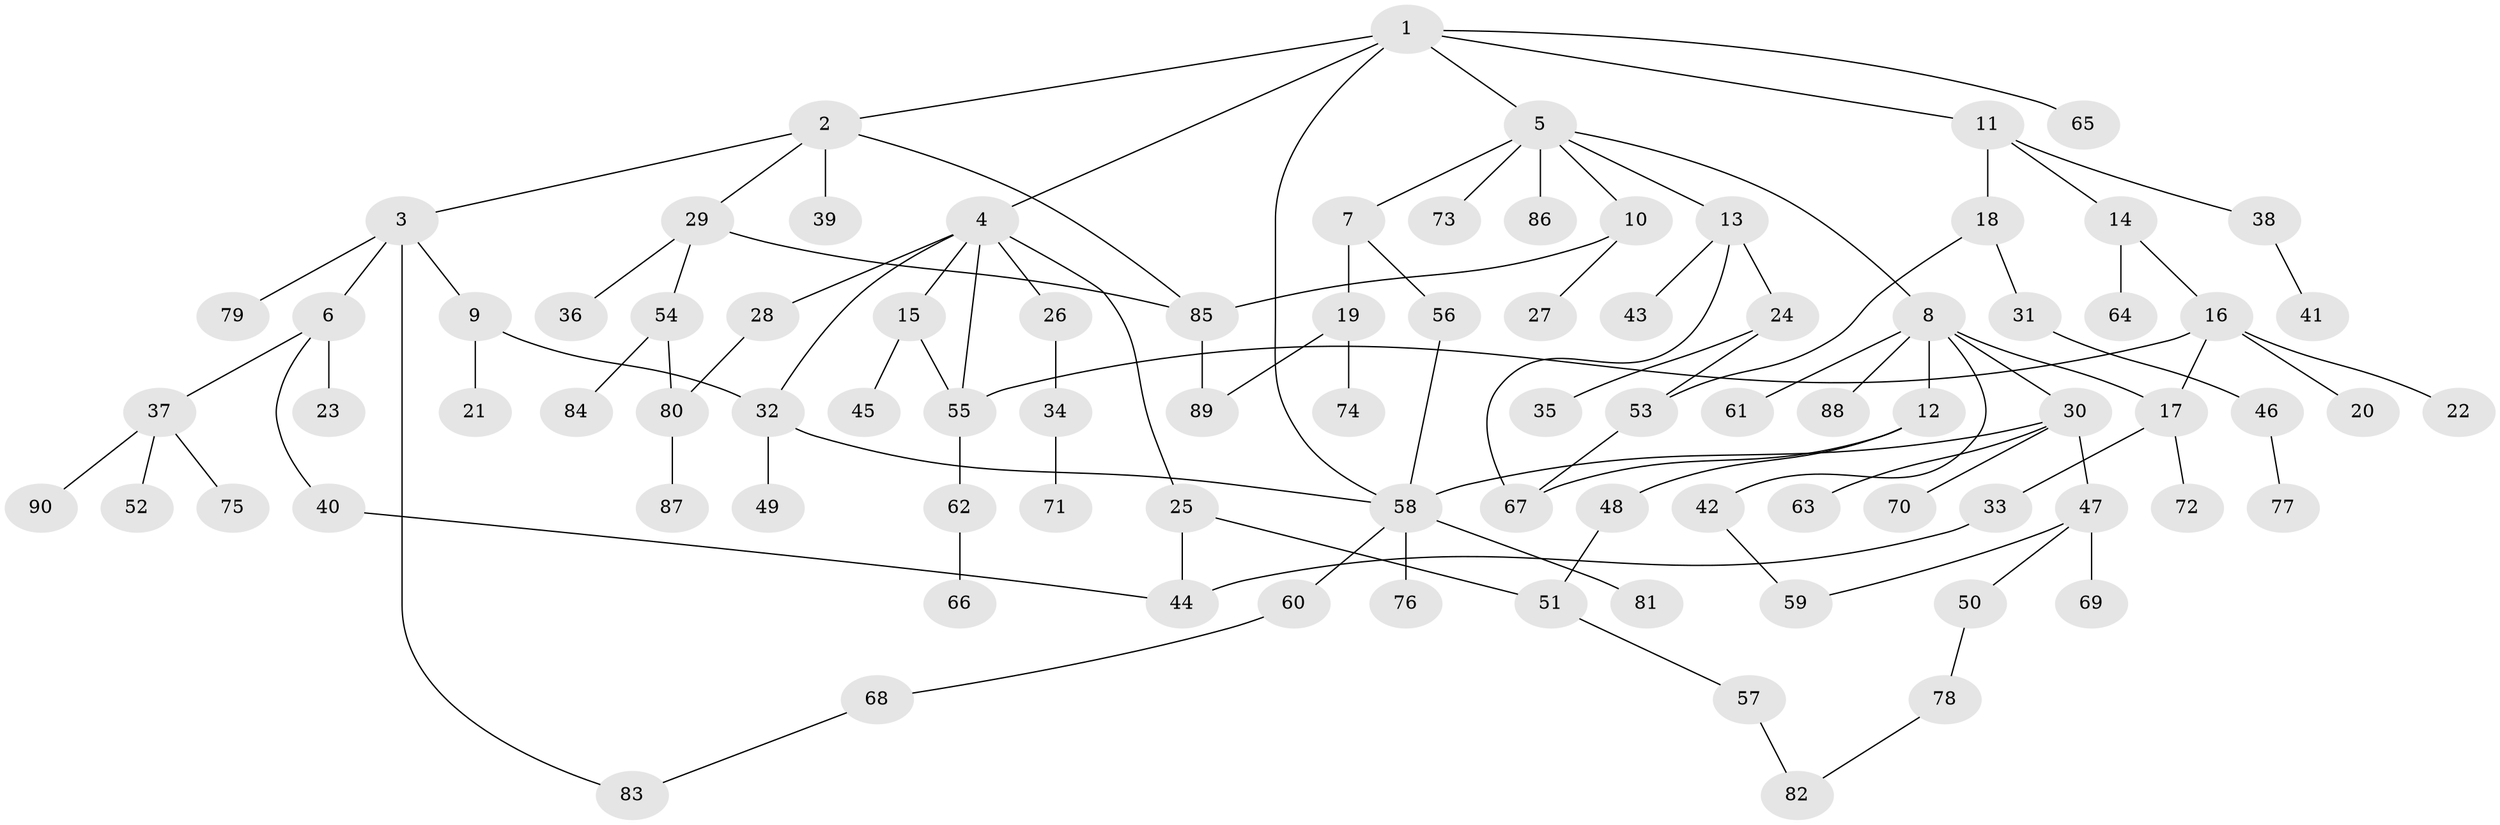 // Generated by graph-tools (version 1.1) at 2025/49/03/09/25 03:49:18]
// undirected, 90 vertices, 109 edges
graph export_dot {
graph [start="1"]
  node [color=gray90,style=filled];
  1;
  2;
  3;
  4;
  5;
  6;
  7;
  8;
  9;
  10;
  11;
  12;
  13;
  14;
  15;
  16;
  17;
  18;
  19;
  20;
  21;
  22;
  23;
  24;
  25;
  26;
  27;
  28;
  29;
  30;
  31;
  32;
  33;
  34;
  35;
  36;
  37;
  38;
  39;
  40;
  41;
  42;
  43;
  44;
  45;
  46;
  47;
  48;
  49;
  50;
  51;
  52;
  53;
  54;
  55;
  56;
  57;
  58;
  59;
  60;
  61;
  62;
  63;
  64;
  65;
  66;
  67;
  68;
  69;
  70;
  71;
  72;
  73;
  74;
  75;
  76;
  77;
  78;
  79;
  80;
  81;
  82;
  83;
  84;
  85;
  86;
  87;
  88;
  89;
  90;
  1 -- 2;
  1 -- 4;
  1 -- 5;
  1 -- 11;
  1 -- 65;
  1 -- 58;
  2 -- 3;
  2 -- 29;
  2 -- 39;
  2 -- 85;
  3 -- 6;
  3 -- 9;
  3 -- 79;
  3 -- 83;
  4 -- 15;
  4 -- 25;
  4 -- 26;
  4 -- 28;
  4 -- 32;
  4 -- 55;
  5 -- 7;
  5 -- 8;
  5 -- 10;
  5 -- 13;
  5 -- 73;
  5 -- 86;
  6 -- 23;
  6 -- 37;
  6 -- 40;
  7 -- 19;
  7 -- 56;
  8 -- 12;
  8 -- 30;
  8 -- 42;
  8 -- 61;
  8 -- 88;
  8 -- 17;
  9 -- 21;
  9 -- 32;
  10 -- 27;
  10 -- 85;
  11 -- 14;
  11 -- 18;
  11 -- 38;
  12 -- 48;
  12 -- 67;
  13 -- 24;
  13 -- 43;
  13 -- 67;
  14 -- 16;
  14 -- 64;
  15 -- 45;
  15 -- 55;
  16 -- 17;
  16 -- 20;
  16 -- 22;
  16 -- 55;
  17 -- 33;
  17 -- 72;
  18 -- 31;
  18 -- 53;
  19 -- 74;
  19 -- 89;
  24 -- 35;
  24 -- 53;
  25 -- 44;
  25 -- 51;
  26 -- 34;
  28 -- 80;
  29 -- 36;
  29 -- 54;
  29 -- 85;
  30 -- 47;
  30 -- 63;
  30 -- 70;
  30 -- 58;
  31 -- 46;
  32 -- 49;
  32 -- 58;
  33 -- 44;
  34 -- 71;
  37 -- 52;
  37 -- 75;
  37 -- 90;
  38 -- 41;
  40 -- 44;
  42 -- 59;
  46 -- 77;
  47 -- 50;
  47 -- 69;
  47 -- 59;
  48 -- 51;
  50 -- 78;
  51 -- 57;
  53 -- 67;
  54 -- 84;
  54 -- 80;
  55 -- 62;
  56 -- 58;
  57 -- 82;
  58 -- 60;
  58 -- 76;
  58 -- 81;
  60 -- 68;
  62 -- 66;
  68 -- 83;
  78 -- 82;
  80 -- 87;
  85 -- 89;
}
